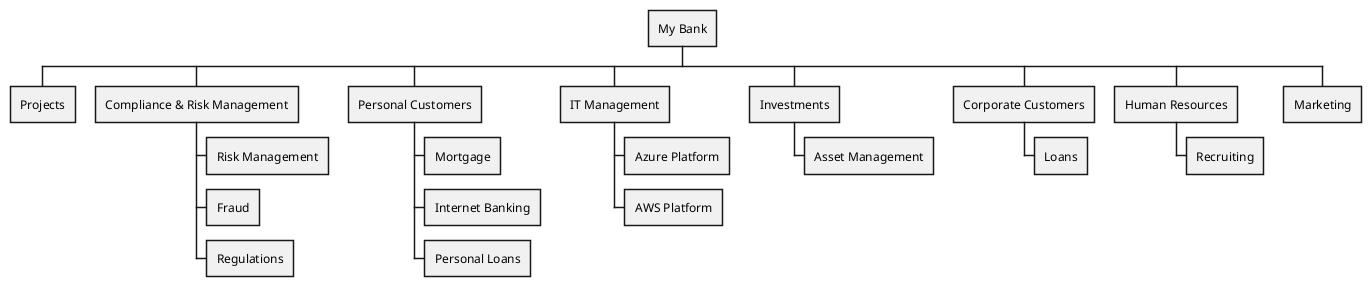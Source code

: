 
@startwbs
* My Bank
** Projects
** Compliance & Risk Management
*** Risk Management
*** Fraud
*** Regulations
** Personal Customers
*** Mortgage
*** Internet Banking
*** Personal Loans
** IT Management
*** Azure Platform
*** AWS Platform
** Investments
*** Asset Management
** Corporate Customers
*** Loans
** Human Resources
*** Recruiting
** Marketing

@endwbs

